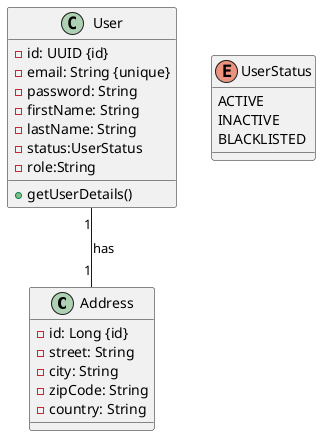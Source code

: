 @startuml User service

' Entities
class Address {
  -id: Long {id}
  -street: String
  -city: String
  -zipCode: String
  -country: String
}

class User {
  -id: UUID {id}
  -email: String {unique}
  -password: String
  -firstName: String
  -lastName: String
  -status:UserStatus
  -role:String
  +getUserDetails()
}

enum UserStatus {
  ACTIVE
  INACTIVE
  BLACKLISTED
}

' Relationships
User "1" -- "1" Address : has

@enduml